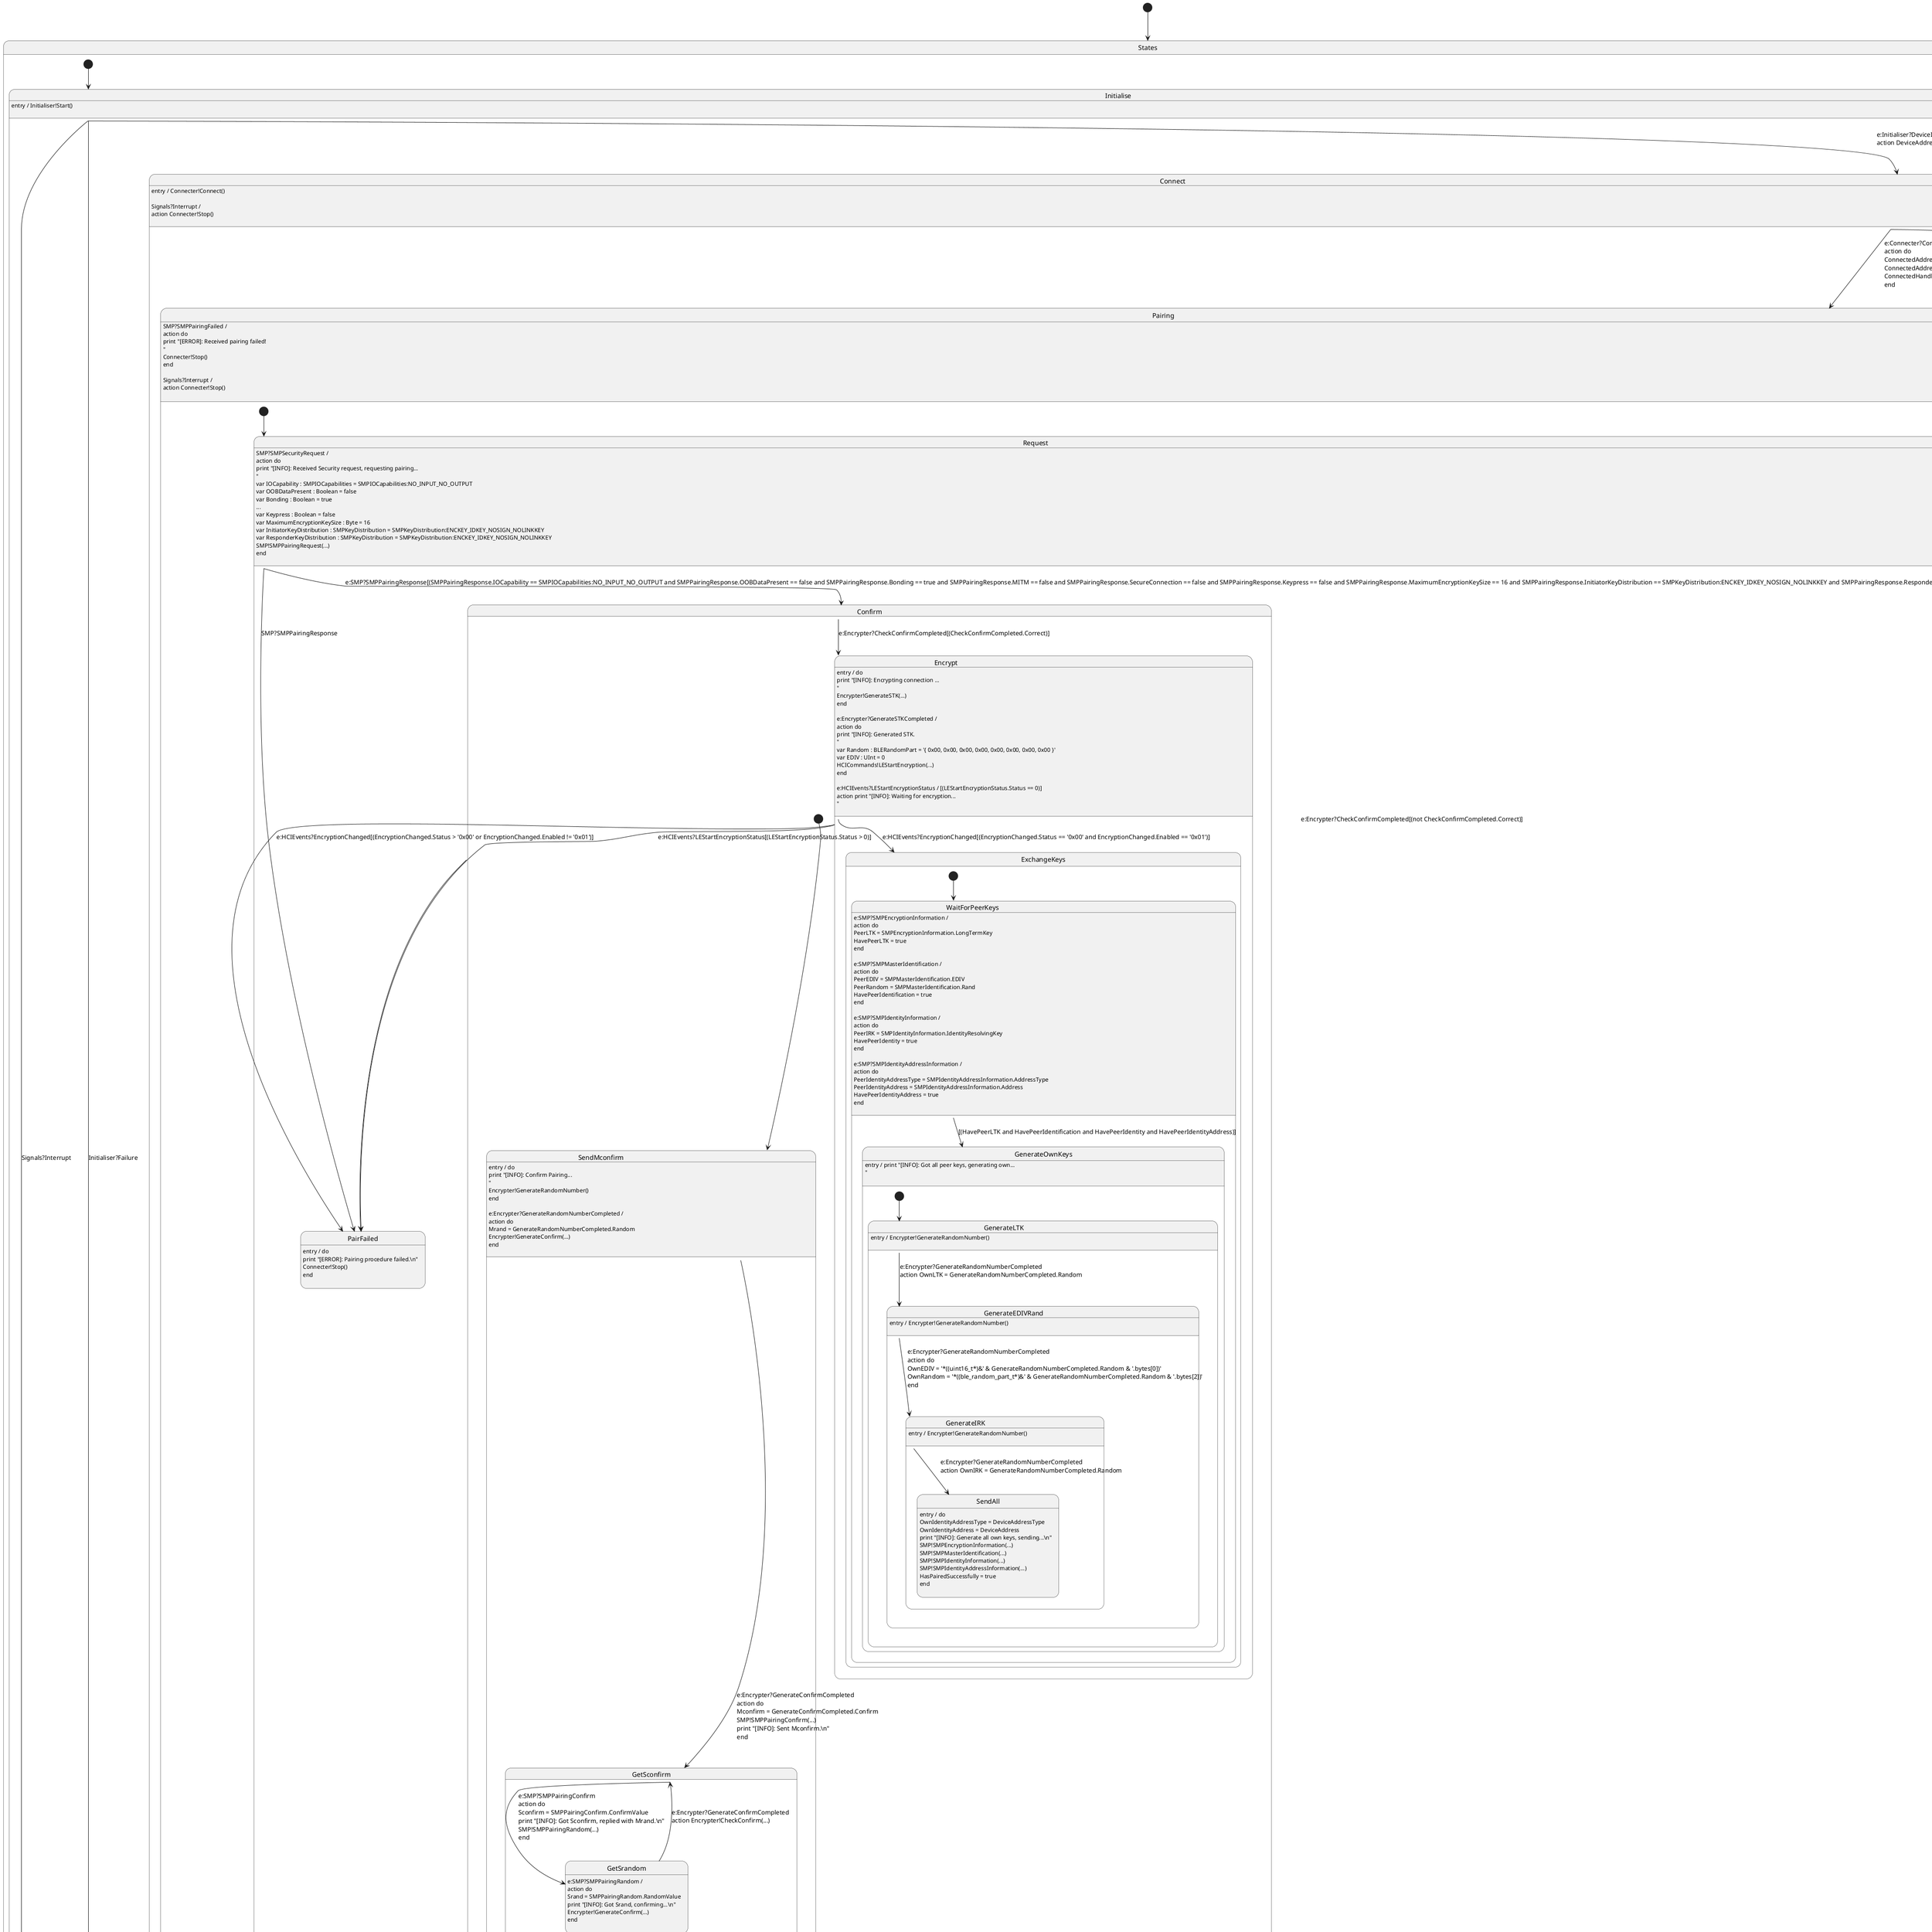 @startuml
skinparam defaultTextAlignment left
caption Behavior of thing Main
[*] --> States
state States{
state Initialise{
	Initialise : entry / Initialiser!Start()\n

Initialise --> Connect : e:Initialiser?DeviceInitialised\naction DeviceAddress = DeviceInitialised.Address\n

Initialise --> Failed : Initialiser?Failure

Initialise --> Quit : Signals?Interrupt
}
state Connect{
	Connect : entry / Connecter!Connect()\n

Connect --> Pairing : e:Connecter?Connected\naction do \nConnectedAddressType = Connected.AddressType\nConnectedAddress = Connected.Address\nConnectedHandle = Connected.Handle\nend\n

Connect --> Uninitialise : Connecter?Stopped

Connect --> Failed : Connecter?Failure
	Connect : Signals?Interrupt / \naction Connecter!Stop()\n
}
state Pairing{
state Request{

Request --> Confirm : e:SMP?SMPPairingResponse[(SMPPairingResponse.IOCapability == SMPIOCapabilities:NO_INPUT_NO_OUTPUT and SMPPairingResponse.OOBDataPresent == false and SMPPairingResponse.Bonding == true and SMPPairingResponse.MITM == false and SMPPairingResponse.SecureConnection == false and SMPPairingResponse.Keypress == false and SMPPairingResponse.MaximumEncryptionKeySize == 16 and SMPPairingResponse.InitiatorKeyDistribution == SMPKeyDistribution:ENCKEY_IDKEY_NOSIGN_NOLINKKEY and SMPPairingResponse.ResponderKeyDistribution == SMPKeyDistribution:ENCKEY_IDKEY_NOSIGN_NOLINKKEY)]

Request --> PairFailed : SMP?SMPPairingResponse
	Request : SMP?SMPSecurityRequest / \naction do \nprint "[INFO]: Received Security request, requesting pairing...\\n"\nvar IOCapability : SMPIOCapabilities = SMPIOCapabilities:NO_INPUT_NO_OUTPUT\nvar OOBDataPresent : Boolean = false\nvar Bonding : Boolean = true\n...\nvar Keypress : Boolean = false\nvar MaximumEncryptionKeySize : Byte = 16\nvar InitiatorKeyDistribution : SMPKeyDistribution = SMPKeyDistribution:ENCKEY_IDKEY_NOSIGN_NOLINKKEY\nvar ResponderKeyDistribution : SMPKeyDistribution = SMPKeyDistribution:ENCKEY_IDKEY_NOSIGN_NOLINKKEY\nSMP!SMPPairingRequest(...)\nend\n
}
state Confirm{
state SendMconfirm{
	SendMconfirm : entry / do \nprint "[INFO]: Confirm Pairing...\\n"\nEncrypter!GenerateRandomNumber()\nend\n

SendMconfirm --> GetSconfirm : e:Encrypter?GenerateConfirmCompleted\naction do \nMconfirm = GenerateConfirmCompleted.Confirm\nSMP!SMPPairingConfirm(...)\nprint "[INFO]: Sent Mconfirm.\\n"\nend\n
	SendMconfirm : e:Encrypter?GenerateRandomNumberCompleted / \naction do \nMrand = GenerateRandomNumberCompleted.Random\nEncrypter!GenerateConfirm(...)\nend\n
}
state GetSconfirm{

GetSconfirm --> GetSrandom : e:SMP?SMPPairingConfirm\naction do \nSconfirm = SMPPairingConfirm.ConfirmValue\nprint "[INFO]: Got Sconfirm, replied with Mrand.\\n"\nSMP!SMPPairingRandom(...)\nend\n
}
state GetSrandom{

GetSrandom --> GetSconfirm : e:Encrypter?GenerateConfirmCompleted\naction Encrypter!CheckConfirm(...)\n
	GetSrandom : e:SMP?SMPPairingRandom / \naction do \nSrand = SMPPairingRandom.RandomValue\nprint "[INFO]: Got Srand, confirming...\\n"\nEncrypter!GenerateConfirm(...)\nend\n
}
[*] --> SendMconfirm

Confirm --> Encrypt : e:Encrypter?CheckConfirmCompleted[(CheckConfirmCompleted.Correct)]

Confirm --> PairFailed : e:Encrypter?CheckConfirmCompleted[(not CheckConfirmCompleted.Correct)]
}
state Encrypt{
	Encrypt : entry / do \nprint "[INFO]: Encrypting connection ...\\n"\nEncrypter!GenerateSTK(...)\nend\n

Encrypt --> PairFailed : e:HCIEvents?LEStartEncryptionStatus[(LEStartEncryptionStatus.Status > 0)]

Encrypt --> ExchangeKeys : e:HCIEvents?EncryptionChanged[(EncryptionChanged.Status == '0x00' and EncryptionChanged.Enabled == '0x01')]

Encrypt --> PairFailed : e:HCIEvents?EncryptionChanged[(EncryptionChanged.Status > '0x00' or EncryptionChanged.Enabled != '0x01')]
	Encrypt : e:Encrypter?GenerateSTKCompleted / \naction do \nprint "[INFO]: Generated STK.\\n"\nvar Random : BLERandomPart = '{ 0x00, 0x00, 0x00, 0x00, 0x00, 0x00, 0x00, 0x00 }'\nvar EDIV : UInt = 0\nHCICommands!LEStartEncryption(...)\nend\n
	Encrypt : e:HCIEvents?LEStartEncryptionStatus / [(LEStartEncryptionStatus.Status == 0)]\naction print "[INFO]: Waiting for encryption...\\n"\n
}
state ExchangeKeys{
state WaitForPeerKeys{

WaitForPeerKeys --> GenerateOwnKeys : [(HavePeerLTK and HavePeerIdentification and HavePeerIdentity and HavePeerIdentityAddress)]
	WaitForPeerKeys : e:SMP?SMPEncryptionInformation / \naction do \nPeerLTK = SMPEncryptionInformation.LongTermKey\nHavePeerLTK = true\nend\n
	WaitForPeerKeys : e:SMP?SMPMasterIdentification / \naction do \nPeerEDIV = SMPMasterIdentification.EDIV\nPeerRandom = SMPMasterIdentification.Rand\nHavePeerIdentification = true\nend\n
	WaitForPeerKeys : e:SMP?SMPIdentityInformation / \naction do \nPeerIRK = SMPIdentityInformation.IdentityResolvingKey\nHavePeerIdentity = true\nend\n
	WaitForPeerKeys : e:SMP?SMPIdentityAddressInformation / \naction do \nPeerIdentityAddressType = SMPIdentityAddressInformation.AddressType\nPeerIdentityAddress = SMPIdentityAddressInformation.Address\nHavePeerIdentityAddress = true\nend\n
}
state GenerateOwnKeys{
state GenerateLTK{
	GenerateLTK : entry / Encrypter!GenerateRandomNumber()\n

GenerateLTK --> GenerateEDIVRand : e:Encrypter?GenerateRandomNumberCompleted\naction OwnLTK = GenerateRandomNumberCompleted.Random\n
}
state GenerateEDIVRand{
	GenerateEDIVRand : entry / Encrypter!GenerateRandomNumber()\n

GenerateEDIVRand --> GenerateIRK : e:Encrypter?GenerateRandomNumberCompleted\naction do \nOwnEDIV = '*((uint16_t*)&' & GenerateRandomNumberCompleted.Random & '.bytes[0])'\nOwnRandom = '*((ble_random_part_t*)&' & GenerateRandomNumberCompleted.Random & '.bytes[2])'\nend\n
}
state GenerateIRK{
	GenerateIRK : entry / Encrypter!GenerateRandomNumber()\n

GenerateIRK --> SendAll : e:Encrypter?GenerateRandomNumberCompleted\naction OwnIRK = GenerateRandomNumberCompleted.Random\n
}
state SendAll{
	SendAll : entry / do \nOwnIdentityAddressType = DeviceAddressType\nOwnIdentityAddress = DeviceAddress\nprint "[INFO]: Generate all own keys, sending...\\n"\nSMP!SMPEncryptionInformation(...)\nSMP!SMPMasterIdentification(...)\nSMP!SMPIdentityInformation(...)\nSMP!SMPIdentityAddressInformation(...)\nHasPairedSuccessfully = true\nend\n
}
[*] --> GenerateLTK
	GenerateOwnKeys : entry / print "[INFO]: Got all peer keys, generating own...\\n"\n
}
[*] --> WaitForPeerKeys
}
state PairFailed{
	PairFailed : entry / do \nprint "[ERROR]: Pairing procedure failed.\\n"\nConnecter!Stop()\nend\n
}
[*] --> Request

Pairing --> Uninitialise : Connecter?Stopped

Pairing --> Failed : Connecter?Failure
	Pairing : SMP?SMPPairingFailed / \naction do \nprint "[ERROR]: Received pairing failed!\\n"\nConnecter!Stop()\nend\n
	Pairing : Signals?Interrupt / \naction Connecter!Stop()\n
}
state Uninitialise{
	Uninitialise : entry / Initialiser!Stop()\n

Uninitialise --> Failed : Initialiser?Failure

Uninitialise --> Quit : Initialiser?Stopped

Uninitialise --> Quit : Signals?Interrupt
}
state Failed{
	Failed : entry / do \nprint "[ERROR]: Failed, quitting... !!!\\n"\nSignals!Quit(1)\nend\n
}
state Quit{
	Quit : entry / do \nprint "[INFO]: Finished, quitting...\\n"\nif(HasPairedSuccessfully) do\ndo \nprint "\\n\\n\\nPairing was successfull! Please note the following values and use for later connection:\\n\\n"\nprint "\tproperty OwnLongTermKey : BLERandomNumber = "\n'print_bytes((uint8_t*)&(' & OwnLTK & '), 16);'\nprint "\tproperty OwnEncryptedDiversifier : UInt = "\n...\n'print_bytes((uint8_t*)&(' & OwnRandom & '), 8);'\nprint "\tproperty OwnIdentityResolvingKey : BLERandomNumber = "\n'print_bytes((uint8_t*)&(' & OwnIRK & '), 16);'\nprint "\tproperty OwnAddressType : BLEAddressType = "\n'print_bytes((uint8_t*)&(' & OwnIdentityAddressType & '), 1);'\nprint "\tproperty OwnAddress : BTAddress = "\n'print_bytes((uint8_t*)&(' & OwnIdentityAddress & '), 6);'\nprint "\\n"\nprint "\tproperty PeerLongTermKey : BLERandomNumber = "\n'print_bytes((uint8_t*)&(' & PeerLTK & '), 16);'\nprint "\tproperty PeerEncryptedDiversifier : UInt = "\n'print_bytes((uint8_t*)&(' & PeerEDIV & '), 2);'\nprint "\tproperty PeerRandomNumber : BLERandomPart = "\n'print_bytes((uint8_t*)&(' & PeerRandom & '), 8);'\nprint "\tproperty PeerIdentityResolvingKey : BLERandomNumber = "\n'print_bytes((uint8_t*)&(' & PeerIRK & '), 16);'\nprint "\tproperty PeerAddressType : BLEAddressTyp = "\n'print_bytes((uint8_t*)&(' & PeerIdentityAddressType & '), 1);'\nprint "\tproperty PeerAddress : BTAddress = "\n'print_bytes((uint8_t*)&(' & PeerIdentityAddress & '), 6);'\nprint "\\n"\nend\nend\nSignals!Quit(0)\nend\n
}
[*] --> Initialise
}
@enduml
